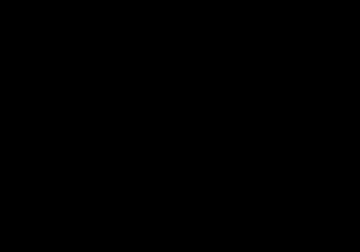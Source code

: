 set terminal pngcairo nocrop enhanced font "verdana,8" size 640,400
set output "PBFT_result.eps"

set terminal postscript eps enhanced color font 'Times-Roman,18'

set title "PBFT Consensus for 4 to 24 nodes"

set grid ytics lc rgb "black" lw 1.5 lt 0.1
set grid xtics lc rgb "black" lw 1.5 lt 0.1


set xlabel "Input TPS"
set ylabel "Output TPS"

set yrange [0 to 25]

set key at graph 0.25, 0.95

#csv settings:
# set key autotitle columnhead
set datafile separator comma


$data << EOD
5, 5, 5, 5, 5, 5, 5
10, 10, 10, 9.3, 10, 10, 8
15, 14, 14, 13.6, 14, 13, 10
20, 17, 17, 16.1, 14, 10, 5
25, 20, 19, 18.6, 14, 9, 15
30, 20, 19, 17.2, 13, 9, 11
40, 21, 21, 18.3, 13, 14, 17
50, 25, 20, 16.9, 13, 13, 13
EOD

plot "$data" using 1:2 with linespoints lw 2 title "4 nodes", \
    "$data" using 1:3 with linespoints lw 2 title "6 nodes", \
    "$data" using 1:4 with linespoints lw 2 title "8 nodes", \
    "$data" using 1:5 with linespoints lw 2 title "12 nodes", \
    "$data" using 1:6 with linespoints lw 2 title "18 nodes", \
    "$data" using 1:7 with linespoints lw 2 title "24 nodes"
